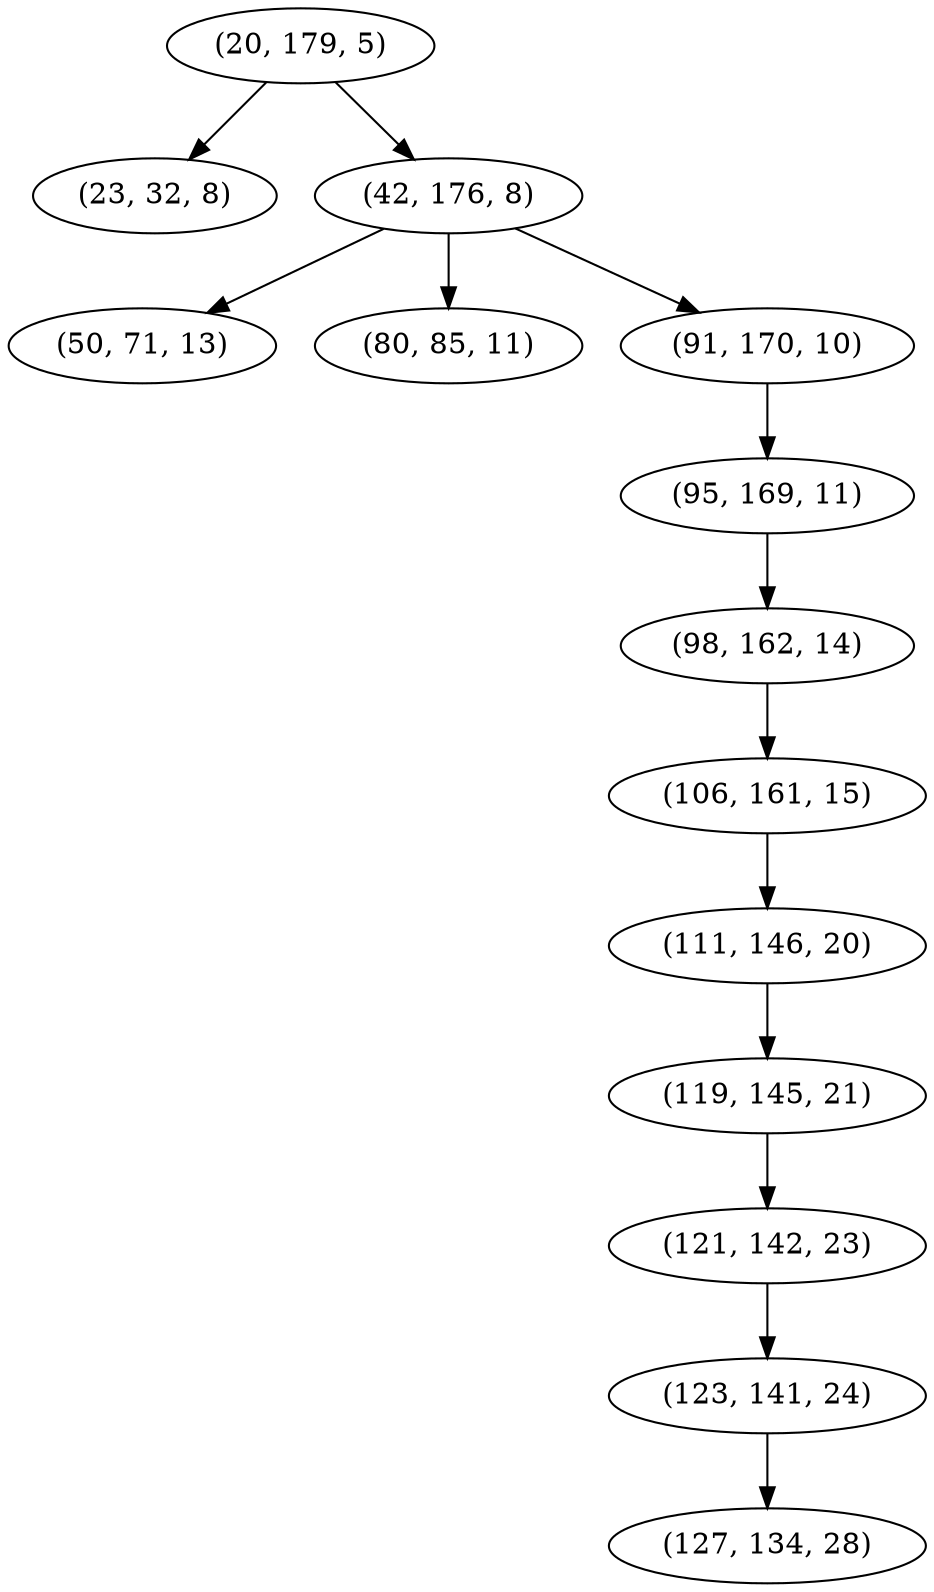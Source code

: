 digraph tree {
    "(20, 179, 5)";
    "(23, 32, 8)";
    "(42, 176, 8)";
    "(50, 71, 13)";
    "(80, 85, 11)";
    "(91, 170, 10)";
    "(95, 169, 11)";
    "(98, 162, 14)";
    "(106, 161, 15)";
    "(111, 146, 20)";
    "(119, 145, 21)";
    "(121, 142, 23)";
    "(123, 141, 24)";
    "(127, 134, 28)";
    "(20, 179, 5)" -> "(23, 32, 8)";
    "(20, 179, 5)" -> "(42, 176, 8)";
    "(42, 176, 8)" -> "(50, 71, 13)";
    "(42, 176, 8)" -> "(80, 85, 11)";
    "(42, 176, 8)" -> "(91, 170, 10)";
    "(91, 170, 10)" -> "(95, 169, 11)";
    "(95, 169, 11)" -> "(98, 162, 14)";
    "(98, 162, 14)" -> "(106, 161, 15)";
    "(106, 161, 15)" -> "(111, 146, 20)";
    "(111, 146, 20)" -> "(119, 145, 21)";
    "(119, 145, 21)" -> "(121, 142, 23)";
    "(121, 142, 23)" -> "(123, 141, 24)";
    "(123, 141, 24)" -> "(127, 134, 28)";
}
